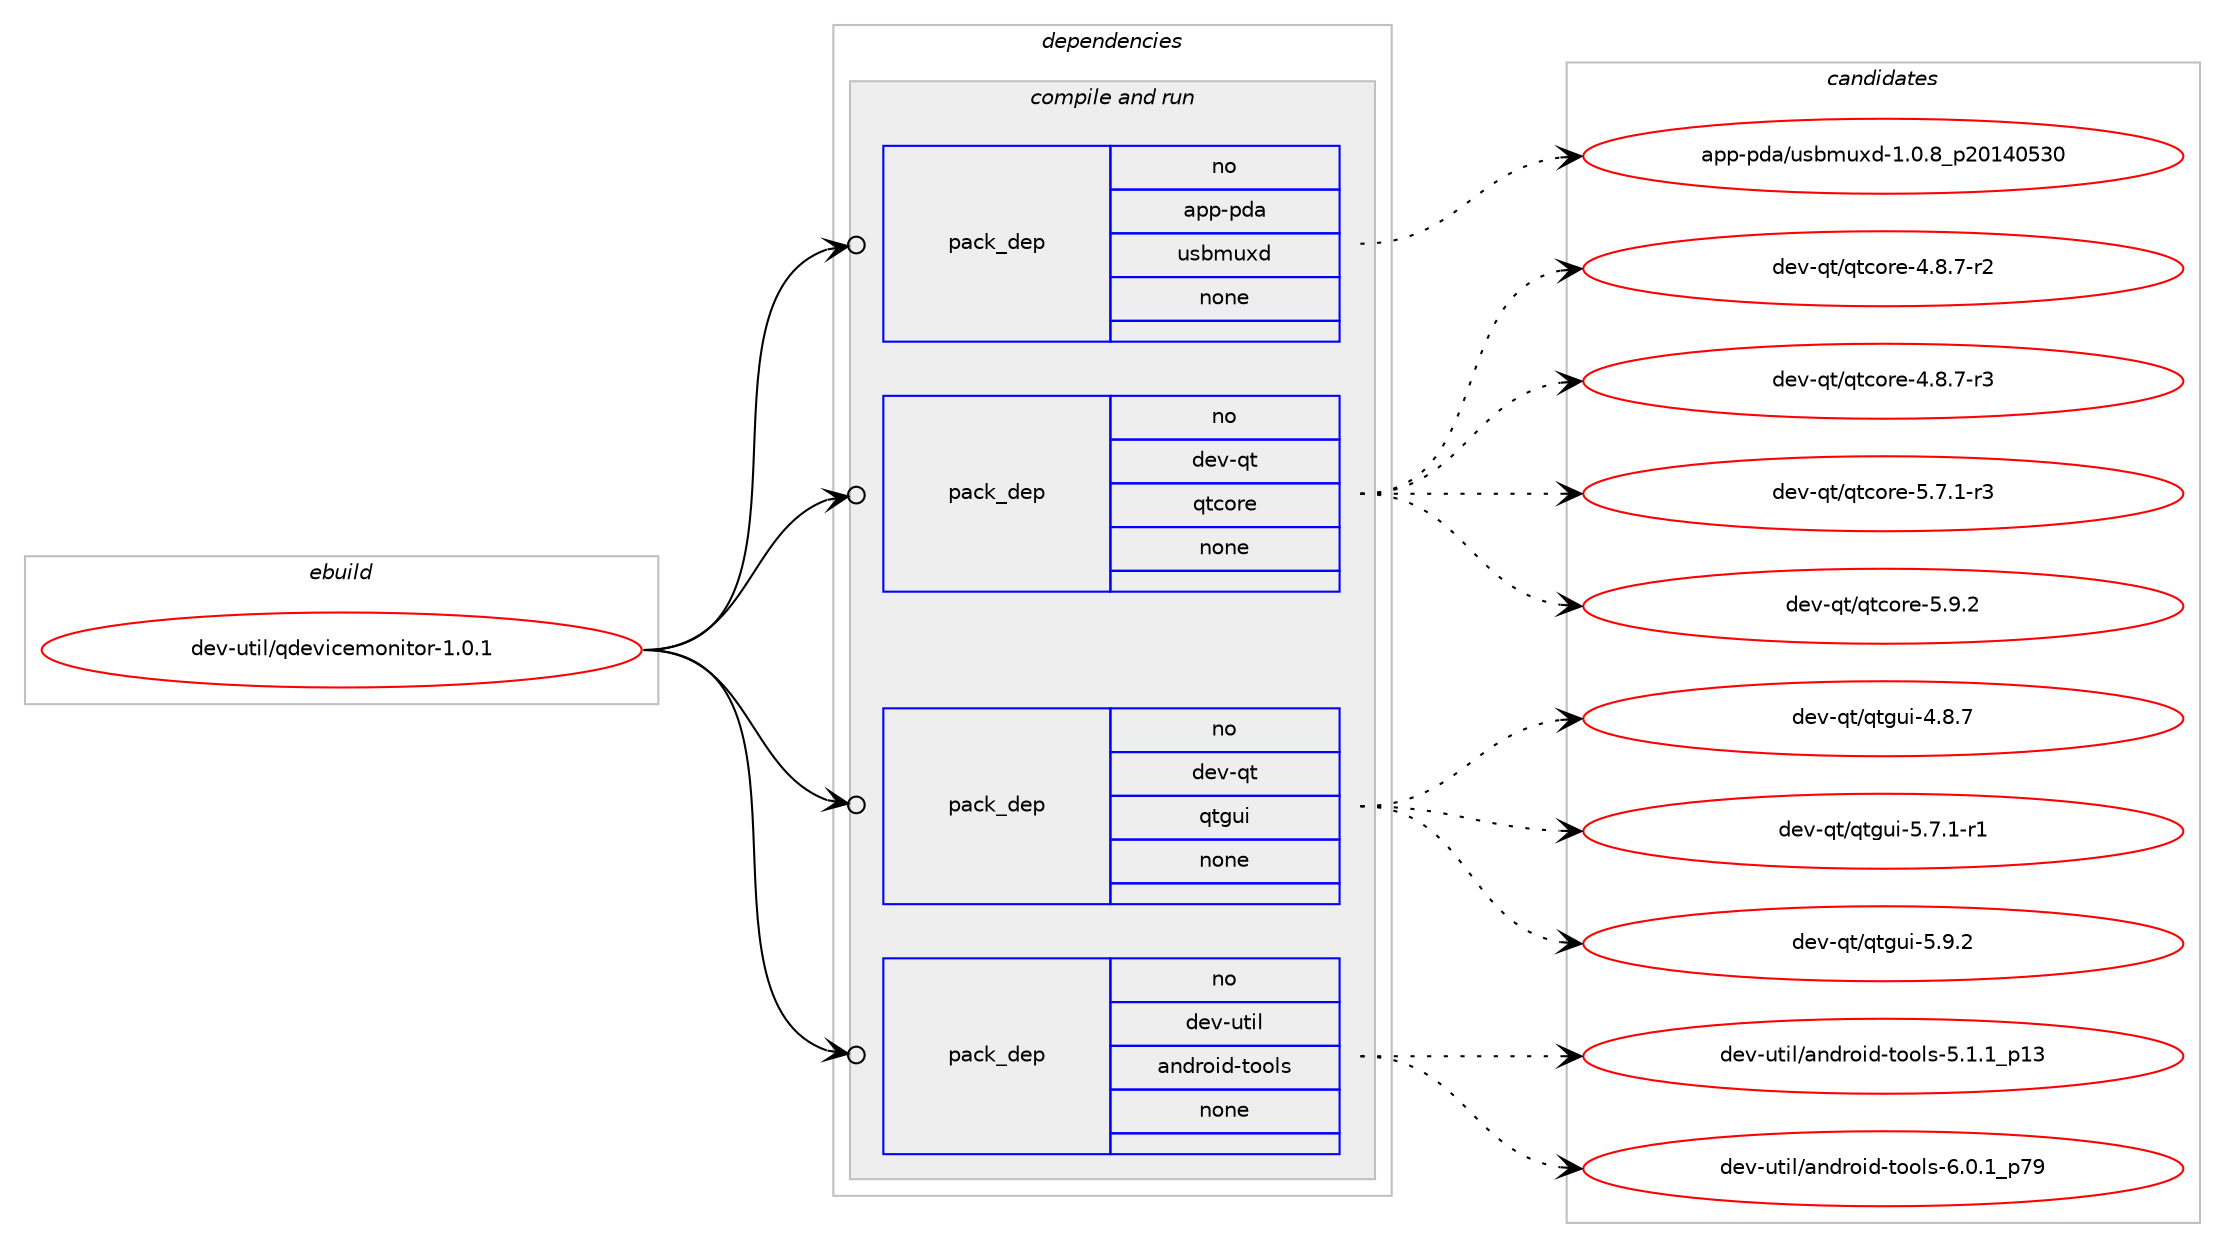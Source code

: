 digraph prolog {

# *************
# Graph options
# *************

newrank=true;
concentrate=true;
compound=true;
graph [rankdir=LR,fontname=Helvetica,fontsize=10,ranksep=1.5];#, ranksep=2.5, nodesep=0.2];
edge  [arrowhead=vee];
node  [fontname=Helvetica,fontsize=10];

# **********
# The ebuild
# **********

subgraph cluster_leftcol {
color=gray;
rank=same;
label=<<i>ebuild</i>>;
id [label="dev-util/qdevicemonitor-1.0.1", color=red, width=4, href="../dev-util/qdevicemonitor-1.0.1.svg"];
}

# ****************
# The dependencies
# ****************

subgraph cluster_midcol {
color=gray;
label=<<i>dependencies</i>>;
subgraph cluster_compile {
fillcolor="#eeeeee";
style=filled;
label=<<i>compile</i>>;
}
subgraph cluster_compileandrun {
fillcolor="#eeeeee";
style=filled;
label=<<i>compile and run</i>>;
subgraph pack205217 {
dependency288153 [label=<<TABLE BORDER="0" CELLBORDER="1" CELLSPACING="0" CELLPADDING="4" WIDTH="220"><TR><TD ROWSPAN="6" CELLPADDING="30">pack_dep</TD></TR><TR><TD WIDTH="110">no</TD></TR><TR><TD>app-pda</TD></TR><TR><TD>usbmuxd</TD></TR><TR><TD>none</TD></TR><TR><TD></TD></TR></TABLE>>, shape=none, color=blue];
}
id:e -> dependency288153:w [weight=20,style="solid",arrowhead="odotvee"];
subgraph pack205218 {
dependency288154 [label=<<TABLE BORDER="0" CELLBORDER="1" CELLSPACING="0" CELLPADDING="4" WIDTH="220"><TR><TD ROWSPAN="6" CELLPADDING="30">pack_dep</TD></TR><TR><TD WIDTH="110">no</TD></TR><TR><TD>dev-qt</TD></TR><TR><TD>qtcore</TD></TR><TR><TD>none</TD></TR><TR><TD></TD></TR></TABLE>>, shape=none, color=blue];
}
id:e -> dependency288154:w [weight=20,style="solid",arrowhead="odotvee"];
subgraph pack205219 {
dependency288155 [label=<<TABLE BORDER="0" CELLBORDER="1" CELLSPACING="0" CELLPADDING="4" WIDTH="220"><TR><TD ROWSPAN="6" CELLPADDING="30">pack_dep</TD></TR><TR><TD WIDTH="110">no</TD></TR><TR><TD>dev-qt</TD></TR><TR><TD>qtgui</TD></TR><TR><TD>none</TD></TR><TR><TD></TD></TR></TABLE>>, shape=none, color=blue];
}
id:e -> dependency288155:w [weight=20,style="solid",arrowhead="odotvee"];
subgraph pack205220 {
dependency288156 [label=<<TABLE BORDER="0" CELLBORDER="1" CELLSPACING="0" CELLPADDING="4" WIDTH="220"><TR><TD ROWSPAN="6" CELLPADDING="30">pack_dep</TD></TR><TR><TD WIDTH="110">no</TD></TR><TR><TD>dev-util</TD></TR><TR><TD>android-tools</TD></TR><TR><TD>none</TD></TR><TR><TD></TD></TR></TABLE>>, shape=none, color=blue];
}
id:e -> dependency288156:w [weight=20,style="solid",arrowhead="odotvee"];
}
subgraph cluster_run {
fillcolor="#eeeeee";
style=filled;
label=<<i>run</i>>;
}
}

# **************
# The candidates
# **************

subgraph cluster_choices {
rank=same;
color=gray;
label=<<i>candidates</i>>;

subgraph choice205217 {
color=black;
nodesep=1;
choice9711211245112100974711711598109117120100454946484656951125048495248535148 [label="app-pda/usbmuxd-1.0.8_p20140530", color=red, width=4,href="../app-pda/usbmuxd-1.0.8_p20140530.svg"];
dependency288153:e -> choice9711211245112100974711711598109117120100454946484656951125048495248535148:w [style=dotted,weight="100"];
}
subgraph choice205218 {
color=black;
nodesep=1;
choice1001011184511311647113116991111141014552465646554511450 [label="dev-qt/qtcore-4.8.7-r2", color=red, width=4,href="../dev-qt/qtcore-4.8.7-r2.svg"];
choice1001011184511311647113116991111141014552465646554511451 [label="dev-qt/qtcore-4.8.7-r3", color=red, width=4,href="../dev-qt/qtcore-4.8.7-r3.svg"];
choice1001011184511311647113116991111141014553465546494511451 [label="dev-qt/qtcore-5.7.1-r3", color=red, width=4,href="../dev-qt/qtcore-5.7.1-r3.svg"];
choice100101118451131164711311699111114101455346574650 [label="dev-qt/qtcore-5.9.2", color=red, width=4,href="../dev-qt/qtcore-5.9.2.svg"];
dependency288154:e -> choice1001011184511311647113116991111141014552465646554511450:w [style=dotted,weight="100"];
dependency288154:e -> choice1001011184511311647113116991111141014552465646554511451:w [style=dotted,weight="100"];
dependency288154:e -> choice1001011184511311647113116991111141014553465546494511451:w [style=dotted,weight="100"];
dependency288154:e -> choice100101118451131164711311699111114101455346574650:w [style=dotted,weight="100"];
}
subgraph choice205219 {
color=black;
nodesep=1;
choice1001011184511311647113116103117105455246564655 [label="dev-qt/qtgui-4.8.7", color=red, width=4,href="../dev-qt/qtgui-4.8.7.svg"];
choice10010111845113116471131161031171054553465546494511449 [label="dev-qt/qtgui-5.7.1-r1", color=red, width=4,href="../dev-qt/qtgui-5.7.1-r1.svg"];
choice1001011184511311647113116103117105455346574650 [label="dev-qt/qtgui-5.9.2", color=red, width=4,href="../dev-qt/qtgui-5.9.2.svg"];
dependency288155:e -> choice1001011184511311647113116103117105455246564655:w [style=dotted,weight="100"];
dependency288155:e -> choice10010111845113116471131161031171054553465546494511449:w [style=dotted,weight="100"];
dependency288155:e -> choice1001011184511311647113116103117105455346574650:w [style=dotted,weight="100"];
}
subgraph choice205220 {
color=black;
nodesep=1;
choice10010111845117116105108479711010011411110510045116111111108115455346494649951124951 [label="dev-util/android-tools-5.1.1_p13", color=red, width=4,href="../dev-util/android-tools-5.1.1_p13.svg"];
choice10010111845117116105108479711010011411110510045116111111108115455446484649951125557 [label="dev-util/android-tools-6.0.1_p79", color=red, width=4,href="../dev-util/android-tools-6.0.1_p79.svg"];
dependency288156:e -> choice10010111845117116105108479711010011411110510045116111111108115455346494649951124951:w [style=dotted,weight="100"];
dependency288156:e -> choice10010111845117116105108479711010011411110510045116111111108115455446484649951125557:w [style=dotted,weight="100"];
}
}

}
